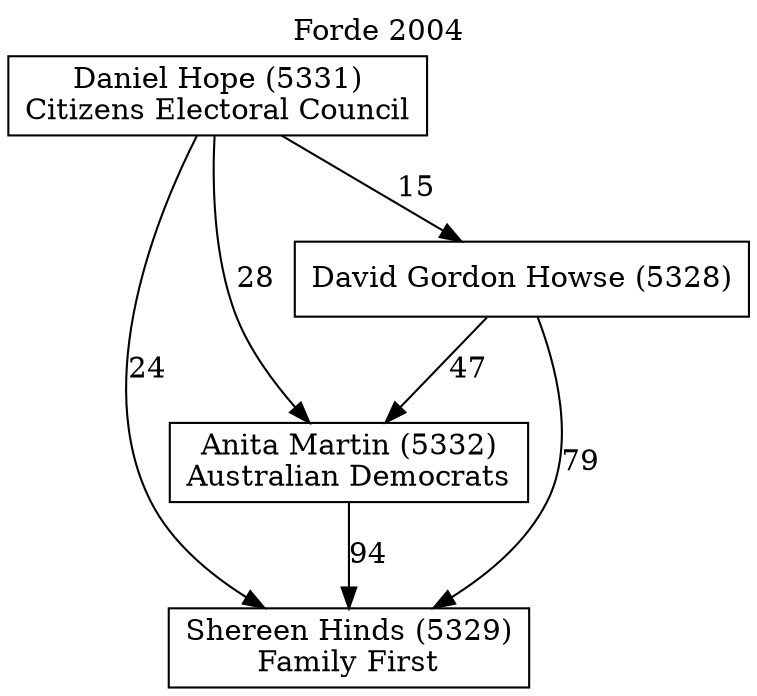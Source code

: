 // House preference flow
digraph "Shereen Hinds (5329)_Forde_2004" {
	graph [label="Forde 2004" labelloc=t mclimit=10]
	node [shape=box]
	"Shereen Hinds (5329)" [label="Shereen Hinds (5329)
Family First"]
	"Anita Martin (5332)" [label="Anita Martin (5332)
Australian Democrats"]
	"David Gordon Howse (5328)" [label="David Gordon Howse (5328)
"]
	"Daniel Hope (5331)" [label="Daniel Hope (5331)
Citizens Electoral Council"]
	"Anita Martin (5332)" -> "Shereen Hinds (5329)" [label=94]
	"David Gordon Howse (5328)" -> "Anita Martin (5332)" [label=47]
	"Daniel Hope (5331)" -> "David Gordon Howse (5328)" [label=15]
	"David Gordon Howse (5328)" -> "Shereen Hinds (5329)" [label=79]
	"Daniel Hope (5331)" -> "Shereen Hinds (5329)" [label=24]
	"Daniel Hope (5331)" -> "Anita Martin (5332)" [label=28]
}

